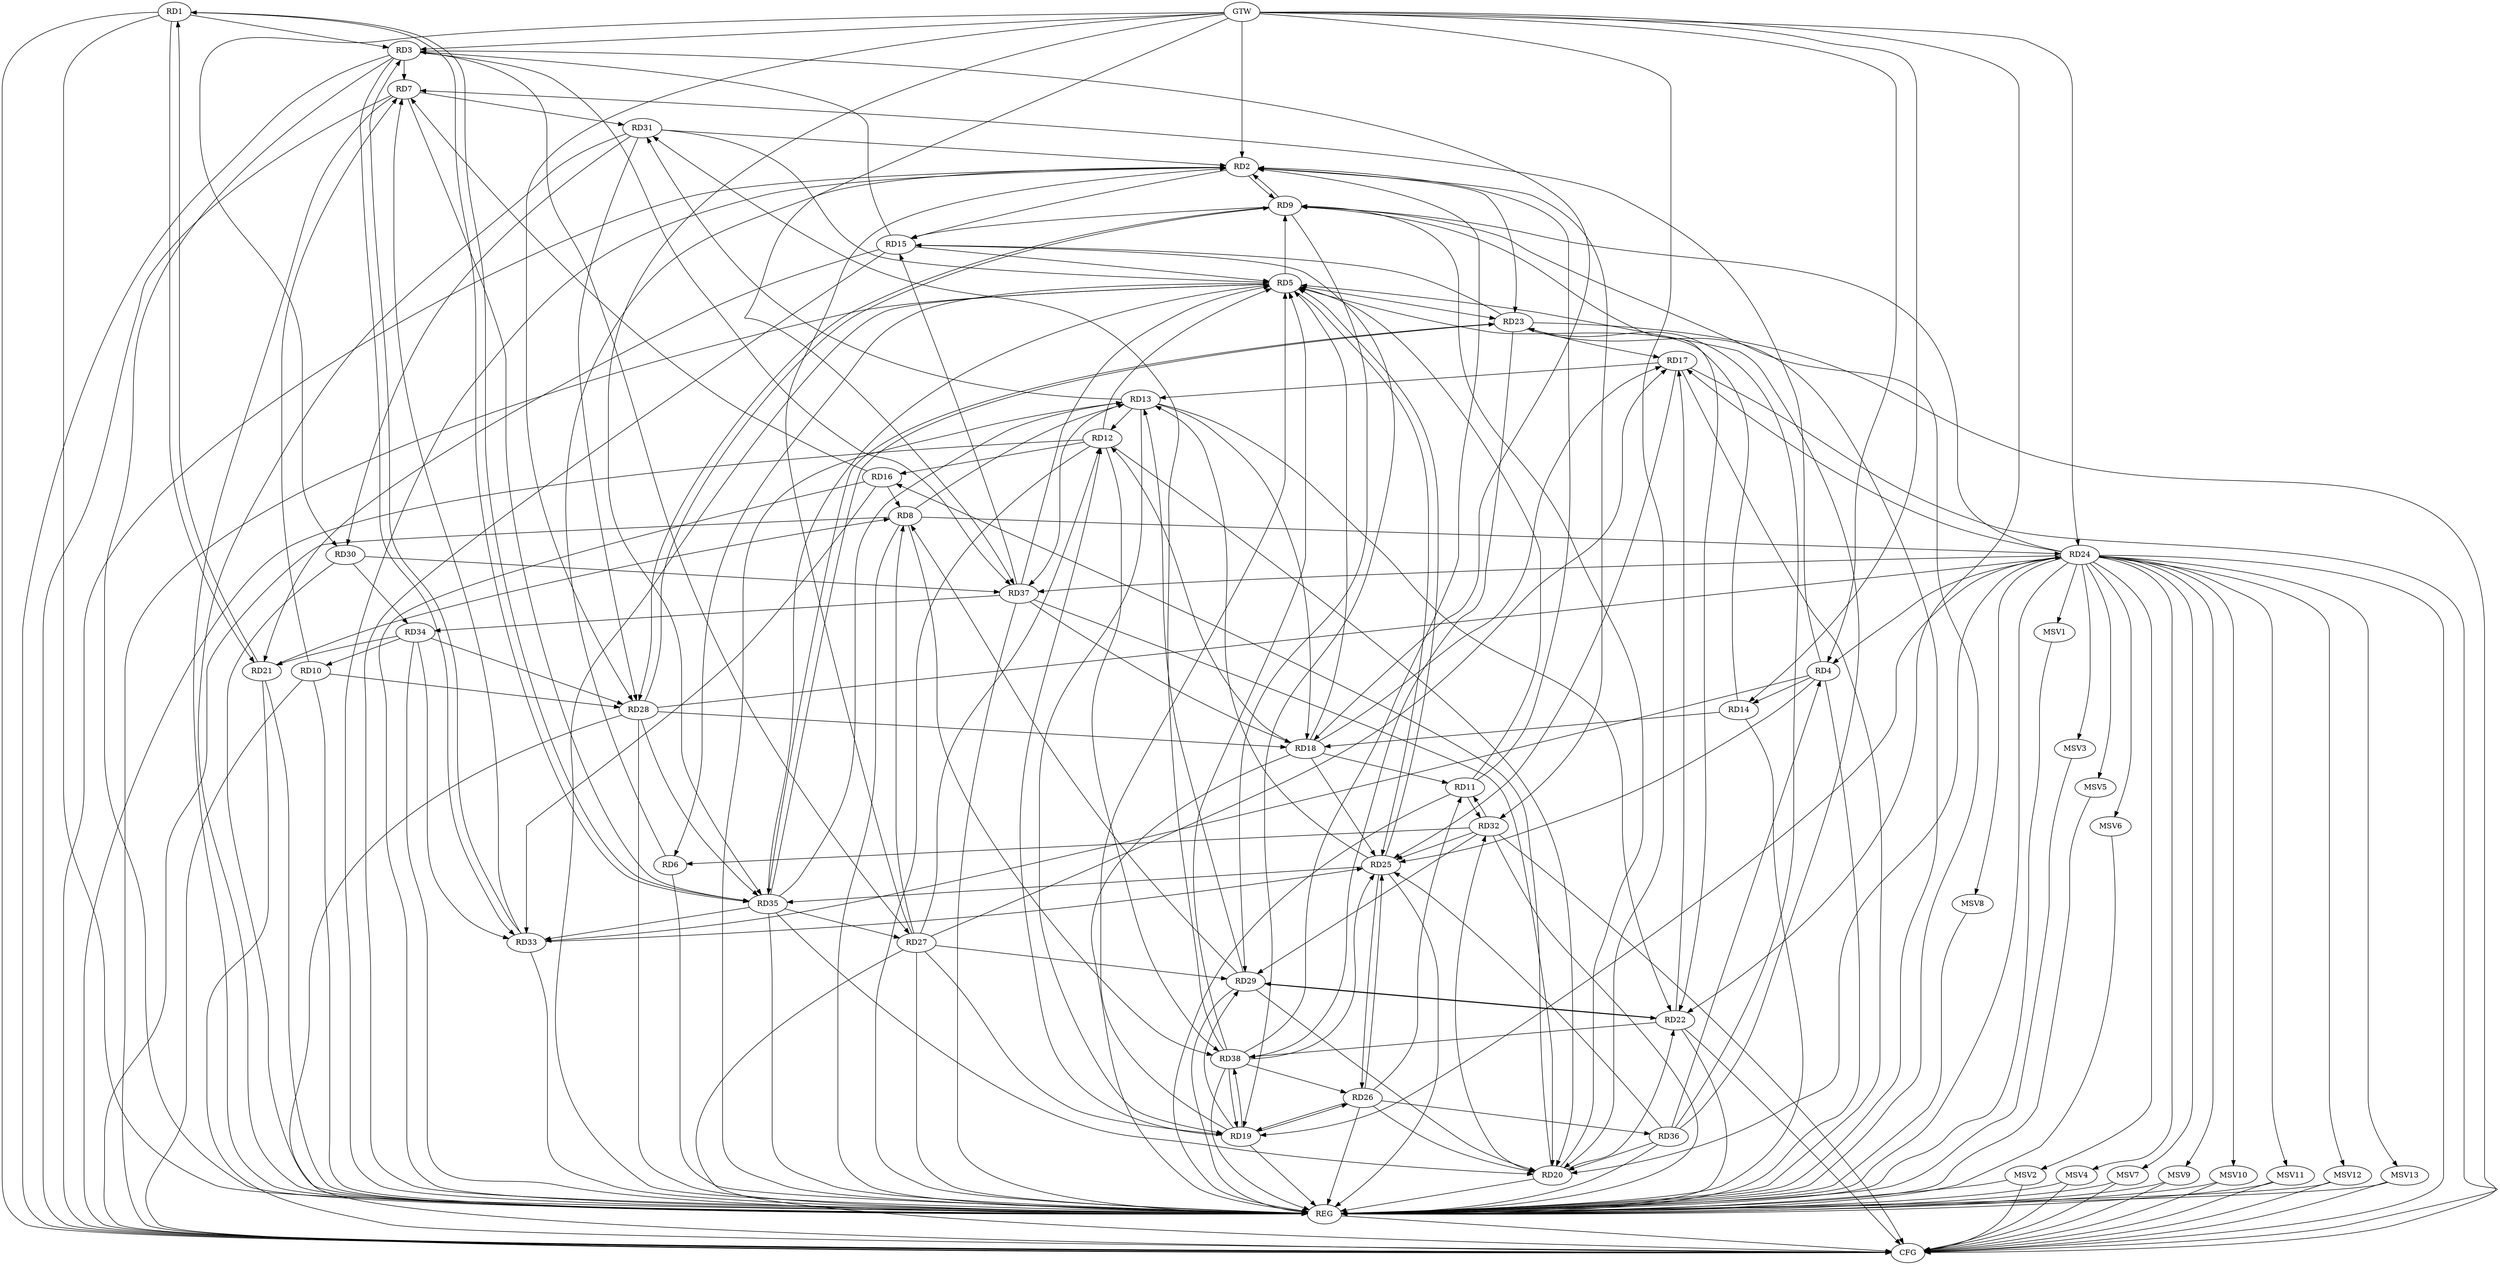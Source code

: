 strict digraph G {
  RD1 [ label="RD1" ];
  RD2 [ label="RD2" ];
  RD3 [ label="RD3" ];
  RD4 [ label="RD4" ];
  RD5 [ label="RD5" ];
  RD6 [ label="RD6" ];
  RD7 [ label="RD7" ];
  RD8 [ label="RD8" ];
  RD9 [ label="RD9" ];
  RD10 [ label="RD10" ];
  RD11 [ label="RD11" ];
  RD12 [ label="RD12" ];
  RD13 [ label="RD13" ];
  RD14 [ label="RD14" ];
  RD15 [ label="RD15" ];
  RD16 [ label="RD16" ];
  RD17 [ label="RD17" ];
  RD18 [ label="RD18" ];
  RD19 [ label="RD19" ];
  RD20 [ label="RD20" ];
  RD21 [ label="RD21" ];
  RD22 [ label="RD22" ];
  RD23 [ label="RD23" ];
  RD24 [ label="RD24" ];
  RD25 [ label="RD25" ];
  RD26 [ label="RD26" ];
  RD27 [ label="RD27" ];
  RD28 [ label="RD28" ];
  RD29 [ label="RD29" ];
  RD30 [ label="RD30" ];
  RD31 [ label="RD31" ];
  RD32 [ label="RD32" ];
  RD33 [ label="RD33" ];
  RD34 [ label="RD34" ];
  RD35 [ label="RD35" ];
  RD36 [ label="RD36" ];
  RD37 [ label="RD37" ];
  RD38 [ label="RD38" ];
  GTW [ label="GTW" ];
  REG [ label="REG" ];
  CFG [ label="CFG" ];
  MSV1 [ label="MSV1" ];
  MSV2 [ label="MSV2" ];
  MSV3 [ label="MSV3" ];
  MSV4 [ label="MSV4" ];
  MSV5 [ label="MSV5" ];
  MSV6 [ label="MSV6" ];
  MSV7 [ label="MSV7" ];
  MSV8 [ label="MSV8" ];
  MSV9 [ label="MSV9" ];
  MSV10 [ label="MSV10" ];
  MSV11 [ label="MSV11" ];
  MSV12 [ label="MSV12" ];
  MSV13 [ label="MSV13" ];
  RD1 -> RD3;
  RD1 -> RD21;
  RD21 -> RD1;
  RD1 -> RD35;
  RD35 -> RD1;
  RD6 -> RD2;
  RD2 -> RD9;
  RD9 -> RD2;
  RD11 -> RD2;
  RD2 -> RD15;
  RD2 -> RD23;
  RD27 -> RD2;
  RD31 -> RD2;
  RD2 -> RD32;
  RD38 -> RD2;
  RD3 -> RD7;
  RD15 -> RD3;
  RD3 -> RD18;
  RD3 -> RD27;
  RD3 -> RD33;
  RD33 -> RD3;
  RD3 -> RD37;
  RD4 -> RD7;
  RD4 -> RD14;
  RD24 -> RD4;
  RD4 -> RD25;
  RD4 -> RD33;
  RD36 -> RD4;
  RD5 -> RD6;
  RD5 -> RD9;
  RD11 -> RD5;
  RD12 -> RD5;
  RD14 -> RD5;
  RD15 -> RD5;
  RD18 -> RD5;
  RD19 -> RD5;
  RD5 -> RD23;
  RD5 -> RD25;
  RD25 -> RD5;
  RD31 -> RD5;
  RD35 -> RD5;
  RD36 -> RD5;
  RD37 -> RD5;
  RD38 -> RD5;
  RD32 -> RD6;
  RD10 -> RD7;
  RD16 -> RD7;
  RD7 -> RD31;
  RD33 -> RD7;
  RD7 -> RD35;
  RD8 -> RD13;
  RD16 -> RD8;
  RD21 -> RD8;
  RD8 -> RD24;
  RD27 -> RD8;
  RD29 -> RD8;
  RD8 -> RD38;
  RD9 -> RD15;
  RD20 -> RD9;
  RD9 -> RD22;
  RD24 -> RD9;
  RD9 -> RD28;
  RD28 -> RD9;
  RD9 -> RD29;
  RD10 -> RD28;
  RD34 -> RD10;
  RD18 -> RD11;
  RD26 -> RD11;
  RD11 -> RD32;
  RD32 -> RD11;
  RD13 -> RD12;
  RD12 -> RD16;
  RD18 -> RD12;
  RD19 -> RD12;
  RD12 -> RD20;
  RD27 -> RD12;
  RD12 -> RD38;
  RD17 -> RD13;
  RD13 -> RD18;
  RD13 -> RD19;
  RD13 -> RD22;
  RD25 -> RD13;
  RD29 -> RD13;
  RD13 -> RD31;
  RD35 -> RD13;
  RD13 -> RD37;
  RD14 -> RD18;
  RD15 -> RD19;
  RD15 -> RD21;
  RD23 -> RD15;
  RD37 -> RD15;
  RD20 -> RD16;
  RD16 -> RD33;
  RD18 -> RD17;
  RD22 -> RD17;
  RD23 -> RD17;
  RD24 -> RD17;
  RD17 -> RD25;
  RD27 -> RD17;
  RD18 -> RD25;
  RD28 -> RD18;
  RD37 -> RD18;
  RD24 -> RD19;
  RD19 -> RD26;
  RD26 -> RD19;
  RD27 -> RD19;
  RD19 -> RD29;
  RD19 -> RD38;
  RD38 -> RD19;
  RD20 -> RD22;
  RD24 -> RD20;
  RD26 -> RD20;
  RD29 -> RD20;
  RD20 -> RD32;
  RD35 -> RD20;
  RD36 -> RD20;
  RD37 -> RD20;
  RD34 -> RD21;
  RD22 -> RD29;
  RD29 -> RD22;
  RD22 -> RD38;
  RD23 -> RD35;
  RD35 -> RD23;
  RD36 -> RD23;
  RD23 -> RD38;
  RD28 -> RD24;
  RD24 -> RD37;
  RD25 -> RD26;
  RD26 -> RD25;
  RD32 -> RD25;
  RD33 -> RD25;
  RD25 -> RD35;
  RD36 -> RD25;
  RD38 -> RD25;
  RD26 -> RD36;
  RD38 -> RD26;
  RD27 -> RD29;
  RD35 -> RD27;
  RD31 -> RD28;
  RD34 -> RD28;
  RD28 -> RD35;
  RD32 -> RD29;
  RD31 -> RD30;
  RD30 -> RD34;
  RD30 -> RD37;
  RD38 -> RD31;
  RD34 -> RD33;
  RD35 -> RD33;
  RD37 -> RD34;
  GTW -> RD30;
  GTW -> RD4;
  GTW -> RD14;
  GTW -> RD2;
  GTW -> RD20;
  GTW -> RD3;
  GTW -> RD37;
  GTW -> RD24;
  GTW -> RD28;
  GTW -> RD22;
  GTW -> RD35;
  RD1 -> REG;
  RD2 -> REG;
  RD3 -> REG;
  RD4 -> REG;
  RD5 -> REG;
  RD6 -> REG;
  RD7 -> REG;
  RD8 -> REG;
  RD9 -> REG;
  RD10 -> REG;
  RD11 -> REG;
  RD12 -> REG;
  RD13 -> REG;
  RD14 -> REG;
  RD15 -> REG;
  RD16 -> REG;
  RD17 -> REG;
  RD18 -> REG;
  RD19 -> REG;
  RD20 -> REG;
  RD21 -> REG;
  RD22 -> REG;
  RD23 -> REG;
  RD24 -> REG;
  RD25 -> REG;
  RD26 -> REG;
  RD27 -> REG;
  RD28 -> REG;
  RD29 -> REG;
  RD30 -> REG;
  RD31 -> REG;
  RD32 -> REG;
  RD33 -> REG;
  RD34 -> REG;
  RD35 -> REG;
  RD36 -> REG;
  RD37 -> REG;
  RD38 -> REG;
  RD1 -> CFG;
  RD21 -> CFG;
  RD3 -> CFG;
  RD27 -> CFG;
  RD17 -> CFG;
  RD7 -> CFG;
  RD2 -> CFG;
  RD24 -> CFG;
  RD5 -> CFG;
  RD12 -> CFG;
  RD32 -> CFG;
  RD23 -> CFG;
  RD10 -> CFG;
  RD28 -> CFG;
  RD22 -> CFG;
  RD8 -> CFG;
  REG -> CFG;
  RD24 -> MSV1;
  RD24 -> MSV2;
  RD24 -> MSV3;
  RD24 -> MSV4;
  RD24 -> MSV5;
  MSV1 -> REG;
  MSV2 -> REG;
  MSV2 -> CFG;
  MSV3 -> REG;
  MSV4 -> REG;
  MSV4 -> CFG;
  MSV5 -> REG;
  RD24 -> MSV6;
  MSV6 -> REG;
  RD24 -> MSV7;
  RD24 -> MSV8;
  MSV7 -> REG;
  MSV7 -> CFG;
  MSV8 -> REG;
  RD24 -> MSV9;
  MSV9 -> REG;
  MSV9 -> CFG;
  RD24 -> MSV10;
  MSV10 -> REG;
  MSV10 -> CFG;
  RD24 -> MSV11;
  RD24 -> MSV12;
  MSV11 -> REG;
  MSV11 -> CFG;
  MSV12 -> REG;
  MSV12 -> CFG;
  RD24 -> MSV13;
  MSV13 -> REG;
  MSV13 -> CFG;
}
